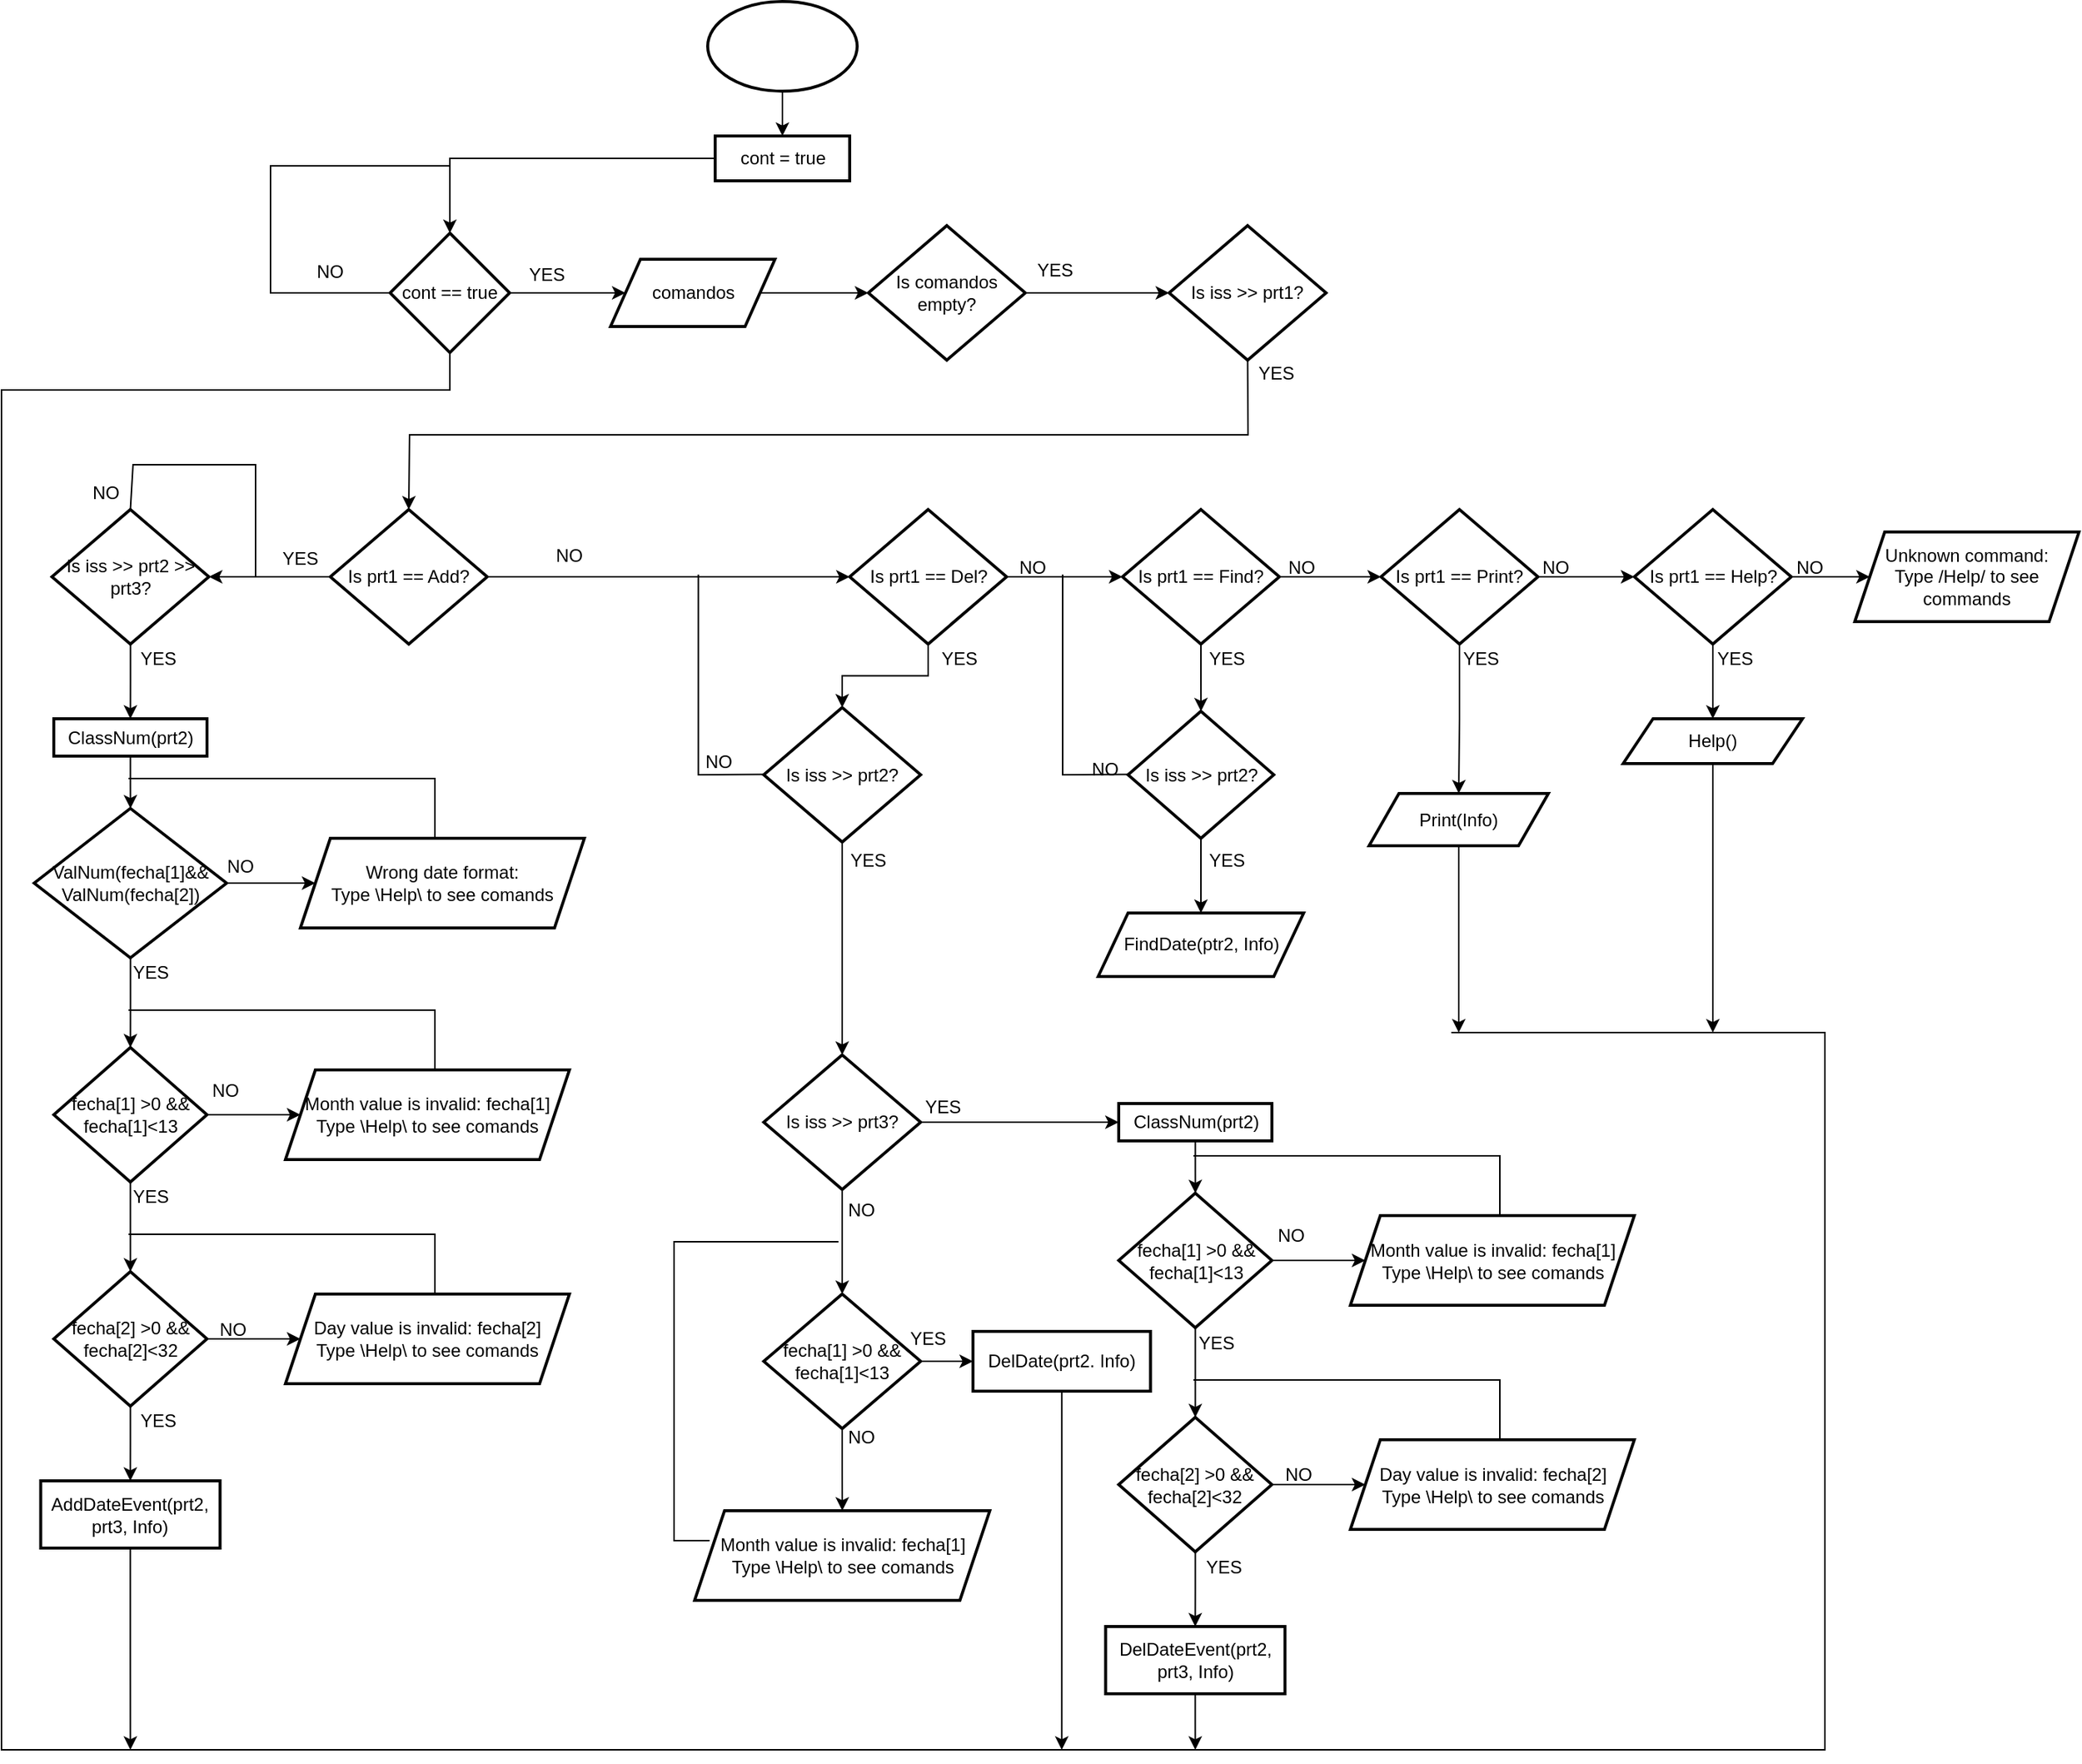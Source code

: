 <mxfile version="24.5.2" type="github">
  <diagram name="Page-1" id="Fae1B0_O_gv1HEavV2QD">
    <mxGraphModel dx="1527" dy="652" grid="1" gridSize="10" guides="1" tooltips="1" connect="1" arrows="1" fold="1" page="1" pageScale="1" pageWidth="850" pageHeight="1100" math="0" shadow="0">
      <root>
        <mxCell id="0" />
        <mxCell id="1" parent="0" />
        <mxCell id="jQ9SDy4knth5sN6CVF_G-5" value="" style="edgeStyle=orthogonalEdgeStyle;rounded=0;orthogonalLoop=1;jettySize=auto;html=1;" edge="1" parent="1" source="jQ9SDy4knth5sN6CVF_G-1" target="jQ9SDy4knth5sN6CVF_G-4">
          <mxGeometry relative="1" as="geometry" />
        </mxCell>
        <mxCell id="jQ9SDy4knth5sN6CVF_G-1" value="" style="strokeWidth=2;html=1;shape=mxgraph.flowchart.start_1;whiteSpace=wrap;" vertex="1" parent="1">
          <mxGeometry x="772.5" y="270" width="100" height="60" as="geometry" />
        </mxCell>
        <mxCell id="jQ9SDy4knth5sN6CVF_G-7" value="" style="edgeStyle=orthogonalEdgeStyle;rounded=0;orthogonalLoop=1;jettySize=auto;html=1;" edge="1" parent="1" source="jQ9SDy4knth5sN6CVF_G-4" target="jQ9SDy4knth5sN6CVF_G-6">
          <mxGeometry relative="1" as="geometry" />
        </mxCell>
        <mxCell id="jQ9SDy4knth5sN6CVF_G-4" value="cont = true" style="whiteSpace=wrap;html=1;strokeWidth=2;" vertex="1" parent="1">
          <mxGeometry x="777.5" y="360" width="90" height="30" as="geometry" />
        </mxCell>
        <mxCell id="jQ9SDy4knth5sN6CVF_G-11" value="" style="edgeStyle=orthogonalEdgeStyle;rounded=0;orthogonalLoop=1;jettySize=auto;html=1;" edge="1" parent="1" source="jQ9SDy4knth5sN6CVF_G-6" target="jQ9SDy4knth5sN6CVF_G-10">
          <mxGeometry relative="1" as="geometry" />
        </mxCell>
        <mxCell id="jQ9SDy4knth5sN6CVF_G-6" value="cont == true" style="rhombus;whiteSpace=wrap;html=1;strokeWidth=2;" vertex="1" parent="1">
          <mxGeometry x="560" y="425" width="80" height="80" as="geometry" />
        </mxCell>
        <mxCell id="jQ9SDy4knth5sN6CVF_G-19" value="" style="edgeStyle=orthogonalEdgeStyle;rounded=0;orthogonalLoop=1;jettySize=auto;html=1;" edge="1" parent="1" source="jQ9SDy4knth5sN6CVF_G-10" target="jQ9SDy4knth5sN6CVF_G-18">
          <mxGeometry relative="1" as="geometry" />
        </mxCell>
        <mxCell id="jQ9SDy4knth5sN6CVF_G-10" value="comandos" style="shape=parallelogram;perimeter=parallelogramPerimeter;whiteSpace=wrap;html=1;fixedSize=1;strokeWidth=2;" vertex="1" parent="1">
          <mxGeometry x="707.5" y="442.5" width="110" height="45" as="geometry" />
        </mxCell>
        <mxCell id="jQ9SDy4knth5sN6CVF_G-12" value="YES" style="text;html=1;align=center;verticalAlign=middle;whiteSpace=wrap;rounded=0;" vertex="1" parent="1">
          <mxGeometry x="645" y="442.5" width="40" height="20" as="geometry" />
        </mxCell>
        <mxCell id="jQ9SDy4knth5sN6CVF_G-14" value="NO" style="text;html=1;align=center;verticalAlign=middle;whiteSpace=wrap;rounded=0;" vertex="1" parent="1">
          <mxGeometry x="490" y="442.5" width="60" height="17.5" as="geometry" />
        </mxCell>
        <mxCell id="jQ9SDy4knth5sN6CVF_G-23" value="" style="edgeStyle=orthogonalEdgeStyle;rounded=0;orthogonalLoop=1;jettySize=auto;html=1;" edge="1" parent="1" source="jQ9SDy4knth5sN6CVF_G-18" target="jQ9SDy4knth5sN6CVF_G-22">
          <mxGeometry relative="1" as="geometry" />
        </mxCell>
        <mxCell id="jQ9SDy4knth5sN6CVF_G-18" value="Is comandos empty?" style="rhombus;whiteSpace=wrap;html=1;strokeWidth=2;" vertex="1" parent="1">
          <mxGeometry x="880" y="420" width="105" height="90" as="geometry" />
        </mxCell>
        <mxCell id="jQ9SDy4knth5sN6CVF_G-22" value="Is iss &amp;gt;&amp;gt; prt1?" style="rhombus;whiteSpace=wrap;html=1;strokeWidth=2;" vertex="1" parent="1">
          <mxGeometry x="1081.25" y="420" width="105" height="90" as="geometry" />
        </mxCell>
        <mxCell id="jQ9SDy4knth5sN6CVF_G-24" value="YES" style="text;html=1;align=center;verticalAlign=middle;whiteSpace=wrap;rounded=0;" vertex="1" parent="1">
          <mxGeometry x="985" y="440" width="40" height="20" as="geometry" />
        </mxCell>
        <mxCell id="jQ9SDy4knth5sN6CVF_G-25" value="YES" style="text;html=1;align=center;verticalAlign=middle;whiteSpace=wrap;rounded=0;" vertex="1" parent="1">
          <mxGeometry x="1132.5" y="505" width="40" height="27.5" as="geometry" />
        </mxCell>
        <mxCell id="jQ9SDy4knth5sN6CVF_G-26" value="NO" style="text;html=1;align=center;verticalAlign=middle;whiteSpace=wrap;rounded=0;" vertex="1" parent="1">
          <mxGeometry x="1480" y="640" width="60" height="17.5" as="geometry" />
        </mxCell>
        <mxCell id="jQ9SDy4knth5sN6CVF_G-27" value="NO" style="text;html=1;align=center;verticalAlign=middle;whiteSpace=wrap;rounded=0;" vertex="1" parent="1">
          <mxGeometry x="650" y="632.5" width="60" height="17.5" as="geometry" />
        </mxCell>
        <mxCell id="jQ9SDy4knth5sN6CVF_G-34" value="" style="edgeStyle=orthogonalEdgeStyle;rounded=0;orthogonalLoop=1;jettySize=auto;html=1;" edge="1" parent="1" source="jQ9SDy4knth5sN6CVF_G-31" target="jQ9SDy4knth5sN6CVF_G-33">
          <mxGeometry relative="1" as="geometry" />
        </mxCell>
        <mxCell id="jQ9SDy4knth5sN6CVF_G-67" value="" style="edgeStyle=orthogonalEdgeStyle;rounded=0;orthogonalLoop=1;jettySize=auto;html=1;" edge="1" parent="1" source="jQ9SDy4knth5sN6CVF_G-31" target="jQ9SDy4knth5sN6CVF_G-66">
          <mxGeometry relative="1" as="geometry" />
        </mxCell>
        <mxCell id="jQ9SDy4knth5sN6CVF_G-31" value="Is prt1 == Add?" style="rhombus;whiteSpace=wrap;html=1;strokeWidth=2;" vertex="1" parent="1">
          <mxGeometry x="520" y="610" width="105" height="90" as="geometry" />
        </mxCell>
        <mxCell id="jQ9SDy4knth5sN6CVF_G-36" value="" style="edgeStyle=orthogonalEdgeStyle;rounded=0;orthogonalLoop=1;jettySize=auto;html=1;" edge="1" parent="1" source="jQ9SDy4knth5sN6CVF_G-33" target="jQ9SDy4knth5sN6CVF_G-35">
          <mxGeometry relative="1" as="geometry" />
        </mxCell>
        <mxCell id="jQ9SDy4knth5sN6CVF_G-110" style="edgeStyle=orthogonalEdgeStyle;rounded=0;orthogonalLoop=1;jettySize=auto;html=1;entryX=0.5;entryY=0;entryDx=0;entryDy=0;" edge="1" parent="1" source="jQ9SDy4knth5sN6CVF_G-33" target="jQ9SDy4knth5sN6CVF_G-109">
          <mxGeometry relative="1" as="geometry" />
        </mxCell>
        <mxCell id="jQ9SDy4knth5sN6CVF_G-33" value="Is prt1 == Del?" style="rhombus;whiteSpace=wrap;html=1;strokeWidth=2;" vertex="1" parent="1">
          <mxGeometry x="867.5" y="610" width="105" height="90" as="geometry" />
        </mxCell>
        <mxCell id="jQ9SDy4knth5sN6CVF_G-38" value="" style="edgeStyle=orthogonalEdgeStyle;rounded=0;orthogonalLoop=1;jettySize=auto;html=1;" edge="1" parent="1" source="jQ9SDy4knth5sN6CVF_G-35" target="jQ9SDy4knth5sN6CVF_G-37">
          <mxGeometry relative="1" as="geometry" />
        </mxCell>
        <mxCell id="jQ9SDy4knth5sN6CVF_G-47" value="" style="edgeStyle=orthogonalEdgeStyle;rounded=0;orthogonalLoop=1;jettySize=auto;html=1;" edge="1" parent="1" source="jQ9SDy4knth5sN6CVF_G-35" target="jQ9SDy4knth5sN6CVF_G-46">
          <mxGeometry relative="1" as="geometry" />
        </mxCell>
        <mxCell id="jQ9SDy4knth5sN6CVF_G-35" value="Is prt1 == Find?" style="rhombus;whiteSpace=wrap;html=1;strokeWidth=2;" vertex="1" parent="1">
          <mxGeometry x="1050" y="610" width="105" height="90" as="geometry" />
        </mxCell>
        <mxCell id="jQ9SDy4knth5sN6CVF_G-40" value="" style="edgeStyle=orthogonalEdgeStyle;rounded=0;orthogonalLoop=1;jettySize=auto;html=1;" edge="1" parent="1" source="jQ9SDy4knth5sN6CVF_G-37" target="jQ9SDy4knth5sN6CVF_G-39">
          <mxGeometry relative="1" as="geometry" />
        </mxCell>
        <mxCell id="jQ9SDy4knth5sN6CVF_G-54" value="" style="edgeStyle=orthogonalEdgeStyle;rounded=0;orthogonalLoop=1;jettySize=auto;html=1;" edge="1" parent="1" source="jQ9SDy4knth5sN6CVF_G-37" target="jQ9SDy4knth5sN6CVF_G-53">
          <mxGeometry relative="1" as="geometry" />
        </mxCell>
        <mxCell id="jQ9SDy4knth5sN6CVF_G-37" value="Is prt1 == Print?" style="rhombus;whiteSpace=wrap;html=1;strokeWidth=2;" vertex="1" parent="1">
          <mxGeometry x="1223" y="610" width="105" height="90" as="geometry" />
        </mxCell>
        <mxCell id="jQ9SDy4knth5sN6CVF_G-44" value="" style="edgeStyle=orthogonalEdgeStyle;rounded=0;orthogonalLoop=1;jettySize=auto;html=1;" edge="1" parent="1" source="jQ9SDy4knth5sN6CVF_G-39" target="jQ9SDy4knth5sN6CVF_G-43">
          <mxGeometry relative="1" as="geometry" />
        </mxCell>
        <mxCell id="jQ9SDy4knth5sN6CVF_G-56" value="" style="edgeStyle=orthogonalEdgeStyle;rounded=0;orthogonalLoop=1;jettySize=auto;html=1;" edge="1" parent="1" source="jQ9SDy4knth5sN6CVF_G-39" target="jQ9SDy4knth5sN6CVF_G-55">
          <mxGeometry relative="1" as="geometry" />
        </mxCell>
        <mxCell id="jQ9SDy4knth5sN6CVF_G-39" value="Is prt1 == Help?" style="rhombus;whiteSpace=wrap;html=1;strokeWidth=2;" vertex="1" parent="1">
          <mxGeometry x="1392.5" y="610" width="105" height="90" as="geometry" />
        </mxCell>
        <mxCell id="jQ9SDy4knth5sN6CVF_G-43" value="Unknown command:&lt;div&gt;Type /Help/ to see commands&lt;/div&gt;" style="shape=parallelogram;perimeter=parallelogramPerimeter;whiteSpace=wrap;html=1;fixedSize=1;strokeWidth=2;" vertex="1" parent="1">
          <mxGeometry x="1540" y="625" width="150" height="60" as="geometry" />
        </mxCell>
        <mxCell id="jQ9SDy4knth5sN6CVF_G-49" value="" style="edgeStyle=orthogonalEdgeStyle;rounded=0;orthogonalLoop=1;jettySize=auto;html=1;" edge="1" parent="1" source="jQ9SDy4knth5sN6CVF_G-46" target="jQ9SDy4knth5sN6CVF_G-48">
          <mxGeometry relative="1" as="geometry" />
        </mxCell>
        <mxCell id="jQ9SDy4knth5sN6CVF_G-46" value="Is iss &amp;gt;&amp;gt; prt2?" style="rhombus;whiteSpace=wrap;html=1;strokeWidth=2;" vertex="1" parent="1">
          <mxGeometry x="1053.75" y="745" width="97.5" height="85" as="geometry" />
        </mxCell>
        <mxCell id="jQ9SDy4knth5sN6CVF_G-48" value="FindDate(ptr2, Info)" style="shape=parallelogram;perimeter=parallelogramPerimeter;whiteSpace=wrap;html=1;fixedSize=1;strokeWidth=2;" vertex="1" parent="1">
          <mxGeometry x="1033.75" y="880" width="137.5" height="42.5" as="geometry" />
        </mxCell>
        <mxCell id="jQ9SDy4knth5sN6CVF_G-172" style="edgeStyle=orthogonalEdgeStyle;rounded=0;orthogonalLoop=1;jettySize=auto;html=1;" edge="1" parent="1" source="jQ9SDy4knth5sN6CVF_G-53">
          <mxGeometry relative="1" as="geometry">
            <mxPoint x="1275" y="960" as="targetPoint" />
          </mxGeometry>
        </mxCell>
        <mxCell id="jQ9SDy4knth5sN6CVF_G-53" value="Print(Info)" style="shape=parallelogram;perimeter=parallelogramPerimeter;whiteSpace=wrap;html=1;fixedSize=1;strokeWidth=2;" vertex="1" parent="1">
          <mxGeometry x="1215" y="800" width="120" height="35" as="geometry" />
        </mxCell>
        <mxCell id="jQ9SDy4knth5sN6CVF_G-173" style="edgeStyle=orthogonalEdgeStyle;rounded=0;orthogonalLoop=1;jettySize=auto;html=1;" edge="1" parent="1" source="jQ9SDy4knth5sN6CVF_G-55">
          <mxGeometry relative="1" as="geometry">
            <mxPoint x="1445" y="960" as="targetPoint" />
          </mxGeometry>
        </mxCell>
        <mxCell id="jQ9SDy4knth5sN6CVF_G-55" value="Help()" style="shape=parallelogram;perimeter=parallelogramPerimeter;whiteSpace=wrap;html=1;fixedSize=1;strokeWidth=2;" vertex="1" parent="1">
          <mxGeometry x="1385" y="750" width="120" height="30" as="geometry" />
        </mxCell>
        <mxCell id="jQ9SDy4knth5sN6CVF_G-57" value="NO" style="text;html=1;align=center;verticalAlign=middle;whiteSpace=wrap;rounded=0;" vertex="1" parent="1">
          <mxGeometry x="1310" y="640" width="60" height="17.5" as="geometry" />
        </mxCell>
        <mxCell id="jQ9SDy4knth5sN6CVF_G-58" value="NO" style="text;html=1;align=center;verticalAlign=middle;whiteSpace=wrap;rounded=0;" vertex="1" parent="1">
          <mxGeometry x="1022.5" y="770" width="31.25" height="27.5" as="geometry" />
        </mxCell>
        <mxCell id="jQ9SDy4knth5sN6CVF_G-59" value="NO" style="text;html=1;align=center;verticalAlign=middle;whiteSpace=wrap;rounded=0;" vertex="1" parent="1">
          <mxGeometry x="1140" y="640" width="60" height="17.5" as="geometry" />
        </mxCell>
        <mxCell id="jQ9SDy4knth5sN6CVF_G-60" value="NO" style="text;html=1;align=center;verticalAlign=middle;whiteSpace=wrap;rounded=0;" vertex="1" parent="1">
          <mxGeometry x="960" y="640" width="60" height="17.5" as="geometry" />
        </mxCell>
        <mxCell id="jQ9SDy4knth5sN6CVF_G-74" value="" style="edgeStyle=orthogonalEdgeStyle;rounded=0;orthogonalLoop=1;jettySize=auto;html=1;" edge="1" parent="1" source="jQ9SDy4knth5sN6CVF_G-66" target="jQ9SDy4knth5sN6CVF_G-73">
          <mxGeometry relative="1" as="geometry" />
        </mxCell>
        <mxCell id="jQ9SDy4knth5sN6CVF_G-66" value="Is iss &amp;gt;&amp;gt; prt2 &amp;gt;&amp;gt; prt3?" style="rhombus;whiteSpace=wrap;html=1;strokeWidth=2;" vertex="1" parent="1">
          <mxGeometry x="333.75" y="610" width="105" height="90" as="geometry" />
        </mxCell>
        <mxCell id="jQ9SDy4knth5sN6CVF_G-68" value="YES" style="text;html=1;align=center;verticalAlign=middle;whiteSpace=wrap;rounded=0;" vertex="1" parent="1">
          <mxGeometry x="380" y="910" width="40" height="20" as="geometry" />
        </mxCell>
        <mxCell id="jQ9SDy4knth5sN6CVF_G-69" value="YES" style="text;html=1;align=center;verticalAlign=middle;whiteSpace=wrap;rounded=0;" vertex="1" parent="1">
          <mxGeometry x="480" y="632.5" width="40" height="20" as="geometry" />
        </mxCell>
        <mxCell id="jQ9SDy4knth5sN6CVF_G-70" value="YES" style="text;html=1;align=center;verticalAlign=middle;whiteSpace=wrap;rounded=0;" vertex="1" parent="1">
          <mxGeometry x="385" y="700" width="40" height="20" as="geometry" />
        </mxCell>
        <mxCell id="jQ9SDy4knth5sN6CVF_G-81" value="" style="edgeStyle=orthogonalEdgeStyle;rounded=0;orthogonalLoop=1;jettySize=auto;html=1;" edge="1" parent="1" source="jQ9SDy4knth5sN6CVF_G-73" target="jQ9SDy4knth5sN6CVF_G-80">
          <mxGeometry relative="1" as="geometry" />
        </mxCell>
        <mxCell id="jQ9SDy4knth5sN6CVF_G-73" value="ClassNum(prt2)" style="whiteSpace=wrap;html=1;strokeWidth=2;" vertex="1" parent="1">
          <mxGeometry x="335" y="750" width="102.5" height="25" as="geometry" />
        </mxCell>
        <mxCell id="jQ9SDy4knth5sN6CVF_G-76" value="" style="endArrow=none;html=1;rounded=0;exitX=0.5;exitY=0;exitDx=0;exitDy=0;" edge="1" parent="1" source="jQ9SDy4knth5sN6CVF_G-66">
          <mxGeometry width="50" height="50" relative="1" as="geometry">
            <mxPoint x="390" y="600" as="sourcePoint" />
            <mxPoint x="470" y="655" as="targetPoint" />
            <Array as="points">
              <mxPoint x="388" y="580" />
              <mxPoint x="470" y="580" />
            </Array>
          </mxGeometry>
        </mxCell>
        <mxCell id="jQ9SDy4knth5sN6CVF_G-77" value="NO" style="text;html=1;align=center;verticalAlign=middle;whiteSpace=wrap;rounded=0;" vertex="1" parent="1">
          <mxGeometry x="420" y="990" width="60" height="17.5" as="geometry" />
        </mxCell>
        <mxCell id="jQ9SDy4knth5sN6CVF_G-78" value="NO" style="text;html=1;align=center;verticalAlign=middle;whiteSpace=wrap;rounded=0;" vertex="1" parent="1">
          <mxGeometry x="430" y="840" width="60" height="17.5" as="geometry" />
        </mxCell>
        <mxCell id="jQ9SDy4knth5sN6CVF_G-79" value="NO" style="text;html=1;align=center;verticalAlign=middle;whiteSpace=wrap;rounded=0;" vertex="1" parent="1">
          <mxGeometry x="340" y="590" width="60" height="17.5" as="geometry" />
        </mxCell>
        <mxCell id="jQ9SDy4knth5sN6CVF_G-83" value="" style="edgeStyle=orthogonalEdgeStyle;rounded=0;orthogonalLoop=1;jettySize=auto;html=1;" edge="1" parent="1" source="jQ9SDy4knth5sN6CVF_G-80" target="jQ9SDy4knth5sN6CVF_G-82">
          <mxGeometry relative="1" as="geometry" />
        </mxCell>
        <mxCell id="jQ9SDy4knth5sN6CVF_G-91" value="" style="edgeStyle=orthogonalEdgeStyle;rounded=0;orthogonalLoop=1;jettySize=auto;html=1;" edge="1" parent="1" source="jQ9SDy4knth5sN6CVF_G-80" target="jQ9SDy4knth5sN6CVF_G-90">
          <mxGeometry relative="1" as="geometry" />
        </mxCell>
        <mxCell id="jQ9SDy4knth5sN6CVF_G-80" value="ValNum(fecha[1]&lt;span style=&quot;background-color: initial;&quot;&gt;&amp;amp;&amp;amp;&lt;/span&gt;&lt;div&gt;ValNum(fecha[2])&lt;/div&gt;" style="rhombus;whiteSpace=wrap;html=1;strokeWidth=2;" vertex="1" parent="1">
          <mxGeometry x="321.87" y="810" width="128.75" height="100" as="geometry" />
        </mxCell>
        <mxCell id="jQ9SDy4knth5sN6CVF_G-87" value="" style="edgeStyle=orthogonalEdgeStyle;rounded=0;orthogonalLoop=1;jettySize=auto;html=1;" edge="1" parent="1" source="jQ9SDy4knth5sN6CVF_G-82" target="jQ9SDy4knth5sN6CVF_G-86">
          <mxGeometry relative="1" as="geometry" />
        </mxCell>
        <mxCell id="jQ9SDy4knth5sN6CVF_G-96" style="edgeStyle=orthogonalEdgeStyle;rounded=0;orthogonalLoop=1;jettySize=auto;html=1;" edge="1" parent="1" source="jQ9SDy4knth5sN6CVF_G-82" target="jQ9SDy4knth5sN6CVF_G-93">
          <mxGeometry relative="1" as="geometry" />
        </mxCell>
        <mxCell id="jQ9SDy4knth5sN6CVF_G-82" value="fecha[1] &amp;gt;0 &amp;amp;&amp;amp;&lt;div&gt;fecha[1]&amp;lt;13&lt;/div&gt;" style="rhombus;whiteSpace=wrap;html=1;strokeWidth=2;" vertex="1" parent="1">
          <mxGeometry x="335" y="970" width="102.5" height="90" as="geometry" />
        </mxCell>
        <mxCell id="jQ9SDy4knth5sN6CVF_G-89" value="" style="edgeStyle=orthogonalEdgeStyle;rounded=0;orthogonalLoop=1;jettySize=auto;html=1;" edge="1" parent="1" source="jQ9SDy4knth5sN6CVF_G-86" target="jQ9SDy4knth5sN6CVF_G-88">
          <mxGeometry relative="1" as="geometry" />
        </mxCell>
        <mxCell id="jQ9SDy4knth5sN6CVF_G-97" style="edgeStyle=orthogonalEdgeStyle;rounded=0;orthogonalLoop=1;jettySize=auto;html=1;entryX=0;entryY=0.5;entryDx=0;entryDy=0;" edge="1" parent="1" source="jQ9SDy4knth5sN6CVF_G-86" target="jQ9SDy4knth5sN6CVF_G-92">
          <mxGeometry relative="1" as="geometry" />
        </mxCell>
        <mxCell id="jQ9SDy4knth5sN6CVF_G-86" value="fecha[2] &amp;gt;0 &amp;amp;&amp;amp;&lt;div&gt;fecha[2]&amp;lt;32&lt;/div&gt;" style="rhombus;whiteSpace=wrap;html=1;strokeWidth=2;" vertex="1" parent="1">
          <mxGeometry x="334.99" y="1120" width="102.5" height="90" as="geometry" />
        </mxCell>
        <mxCell id="jQ9SDy4knth5sN6CVF_G-169" style="edgeStyle=orthogonalEdgeStyle;rounded=0;orthogonalLoop=1;jettySize=auto;html=1;" edge="1" parent="1" source="jQ9SDy4knth5sN6CVF_G-88">
          <mxGeometry relative="1" as="geometry">
            <mxPoint x="386.24" y="1440" as="targetPoint" />
          </mxGeometry>
        </mxCell>
        <mxCell id="jQ9SDy4knth5sN6CVF_G-88" value="AddDateEvent(prt2, prt3, Info)" style="whiteSpace=wrap;html=1;strokeWidth=2;" vertex="1" parent="1">
          <mxGeometry x="326.24" y="1260" width="120" height="45" as="geometry" />
        </mxCell>
        <mxCell id="jQ9SDy4knth5sN6CVF_G-90" value="Wrong date format:&lt;div&gt;&lt;div&gt;Type \Help\ to see comands&lt;/div&gt;&lt;/div&gt;" style="shape=parallelogram;perimeter=parallelogramPerimeter;whiteSpace=wrap;html=1;fixedSize=1;strokeWidth=2;" vertex="1" parent="1">
          <mxGeometry x="500" y="830" width="190" height="60" as="geometry" />
        </mxCell>
        <mxCell id="jQ9SDy4knth5sN6CVF_G-92" value="&lt;div&gt;&lt;span style=&quot;background-color: initial;&quot;&gt;Day value is invalid: fecha[2]&lt;/span&gt;&lt;/div&gt;&lt;div&gt;Type \Help\ to see comands&lt;/div&gt;" style="shape=parallelogram;perimeter=parallelogramPerimeter;whiteSpace=wrap;html=1;fixedSize=1;strokeWidth=2;" vertex="1" parent="1">
          <mxGeometry x="490" y="1135" width="190" height="60" as="geometry" />
        </mxCell>
        <mxCell id="jQ9SDy4knth5sN6CVF_G-93" value="Month value is invalid: fecha[1]&lt;div&gt;Type \Help\ to see comands&lt;/div&gt;" style="shape=parallelogram;perimeter=parallelogramPerimeter;whiteSpace=wrap;html=1;fixedSize=1;strokeWidth=2;" vertex="1" parent="1">
          <mxGeometry x="490" y="985" width="190" height="60" as="geometry" />
        </mxCell>
        <mxCell id="jQ9SDy4knth5sN6CVF_G-99" style="edgeStyle=orthogonalEdgeStyle;rounded=0;orthogonalLoop=1;jettySize=auto;html=1;exitX=0.5;exitY=1;exitDx=0;exitDy=0;" edge="1" parent="1" source="jQ9SDy4knth5sN6CVF_G-77" target="jQ9SDy4knth5sN6CVF_G-77">
          <mxGeometry relative="1" as="geometry" />
        </mxCell>
        <mxCell id="jQ9SDy4knth5sN6CVF_G-103" value="YES" style="text;html=1;align=center;verticalAlign=middle;whiteSpace=wrap;rounded=0;" vertex="1" parent="1">
          <mxGeometry x="385" y="1210" width="40" height="20" as="geometry" />
        </mxCell>
        <mxCell id="jQ9SDy4knth5sN6CVF_G-104" value="YES" style="text;html=1;align=center;verticalAlign=middle;whiteSpace=wrap;rounded=0;" vertex="1" parent="1">
          <mxGeometry x="380" y="1060" width="40" height="20" as="geometry" />
        </mxCell>
        <mxCell id="jQ9SDy4knth5sN6CVF_G-105" value="NO" style="text;html=1;align=center;verticalAlign=middle;whiteSpace=wrap;rounded=0;" vertex="1" parent="1">
          <mxGeometry x="425" y="1150" width="60" height="17.5" as="geometry" />
        </mxCell>
        <mxCell id="jQ9SDy4knth5sN6CVF_G-106" value="" style="endArrow=none;html=1;rounded=0;exitX=0.5;exitY=0;exitDx=0;exitDy=0;" edge="1" parent="1">
          <mxGeometry width="50" height="50" relative="1" as="geometry">
            <mxPoint x="590" y="830" as="sourcePoint" />
            <mxPoint x="385" y="790" as="targetPoint" />
            <Array as="points">
              <mxPoint x="590" y="790" />
            </Array>
          </mxGeometry>
        </mxCell>
        <mxCell id="jQ9SDy4knth5sN6CVF_G-107" value="" style="endArrow=none;html=1;rounded=0;exitX=0.5;exitY=0;exitDx=0;exitDy=0;" edge="1" parent="1">
          <mxGeometry width="50" height="50" relative="1" as="geometry">
            <mxPoint x="590" y="1135" as="sourcePoint" />
            <mxPoint x="385" y="1095" as="targetPoint" />
            <Array as="points">
              <mxPoint x="590" y="1095" />
            </Array>
          </mxGeometry>
        </mxCell>
        <mxCell id="jQ9SDy4knth5sN6CVF_G-108" value="" style="endArrow=none;html=1;rounded=0;exitX=0.5;exitY=0;exitDx=0;exitDy=0;" edge="1" parent="1">
          <mxGeometry width="50" height="50" relative="1" as="geometry">
            <mxPoint x="590" y="985" as="sourcePoint" />
            <mxPoint x="385" y="945" as="targetPoint" />
            <Array as="points">
              <mxPoint x="590" y="945" />
            </Array>
          </mxGeometry>
        </mxCell>
        <mxCell id="jQ9SDy4knth5sN6CVF_G-112" value="" style="edgeStyle=orthogonalEdgeStyle;rounded=0;orthogonalLoop=1;jettySize=auto;html=1;" edge="1" parent="1" source="jQ9SDy4knth5sN6CVF_G-109" target="jQ9SDy4knth5sN6CVF_G-111">
          <mxGeometry relative="1" as="geometry" />
        </mxCell>
        <mxCell id="jQ9SDy4knth5sN6CVF_G-109" value="Is iss &amp;gt;&amp;gt; prt2?" style="rhombus;whiteSpace=wrap;html=1;strokeWidth=2;" vertex="1" parent="1">
          <mxGeometry x="810" y="742.5" width="105" height="90" as="geometry" />
        </mxCell>
        <mxCell id="jQ9SDy4knth5sN6CVF_G-140" style="edgeStyle=orthogonalEdgeStyle;rounded=0;orthogonalLoop=1;jettySize=auto;html=1;entryX=0;entryY=0.5;entryDx=0;entryDy=0;" edge="1" parent="1" source="jQ9SDy4knth5sN6CVF_G-111" target="jQ9SDy4knth5sN6CVF_G-115">
          <mxGeometry relative="1" as="geometry" />
        </mxCell>
        <mxCell id="jQ9SDy4knth5sN6CVF_G-142" value="" style="edgeStyle=orthogonalEdgeStyle;rounded=0;orthogonalLoop=1;jettySize=auto;html=1;" edge="1" parent="1" source="jQ9SDy4knth5sN6CVF_G-111" target="jQ9SDy4knth5sN6CVF_G-141">
          <mxGeometry relative="1" as="geometry" />
        </mxCell>
        <mxCell id="jQ9SDy4knth5sN6CVF_G-111" value="Is iss &amp;gt;&amp;gt; prt3?" style="rhombus;whiteSpace=wrap;html=1;strokeWidth=2;" vertex="1" parent="1">
          <mxGeometry x="810" y="975" width="105" height="90" as="geometry" />
        </mxCell>
        <mxCell id="jQ9SDy4knth5sN6CVF_G-114" value="" style="edgeStyle=orthogonalEdgeStyle;rounded=0;orthogonalLoop=1;jettySize=auto;html=1;" edge="1" parent="1" source="jQ9SDy4knth5sN6CVF_G-115">
          <mxGeometry relative="1" as="geometry">
            <mxPoint x="1098.8" y="1067.543" as="targetPoint" />
          </mxGeometry>
        </mxCell>
        <mxCell id="jQ9SDy4knth5sN6CVF_G-115" value="ClassNum(prt2)" style="whiteSpace=wrap;html=1;strokeWidth=2;" vertex="1" parent="1">
          <mxGeometry x="1047.5" y="1007.5" width="102.5" height="25" as="geometry" />
        </mxCell>
        <mxCell id="jQ9SDy4knth5sN6CVF_G-116" value="NO" style="text;html=1;align=center;verticalAlign=middle;whiteSpace=wrap;rounded=0;" vertex="1" parent="1">
          <mxGeometry x="1132.5" y="1087.5" width="60" height="17.5" as="geometry" />
        </mxCell>
        <mxCell id="jQ9SDy4knth5sN6CVF_G-121" value="" style="edgeStyle=orthogonalEdgeStyle;rounded=0;orthogonalLoop=1;jettySize=auto;html=1;" edge="1" parent="1" source="jQ9SDy4knth5sN6CVF_G-123" target="jQ9SDy4knth5sN6CVF_G-126">
          <mxGeometry relative="1" as="geometry" />
        </mxCell>
        <mxCell id="jQ9SDy4knth5sN6CVF_G-122" style="edgeStyle=orthogonalEdgeStyle;rounded=0;orthogonalLoop=1;jettySize=auto;html=1;" edge="1" parent="1" source="jQ9SDy4knth5sN6CVF_G-123" target="jQ9SDy4knth5sN6CVF_G-130">
          <mxGeometry relative="1" as="geometry" />
        </mxCell>
        <mxCell id="jQ9SDy4knth5sN6CVF_G-123" value="fecha[1] &amp;gt;0 &amp;amp;&amp;amp;&lt;div&gt;fecha[1]&amp;lt;13&lt;/div&gt;" style="rhombus;whiteSpace=wrap;html=1;strokeWidth=2;" vertex="1" parent="1">
          <mxGeometry x="1047.5" y="1067.5" width="102.5" height="90" as="geometry" />
        </mxCell>
        <mxCell id="jQ9SDy4knth5sN6CVF_G-124" value="" style="edgeStyle=orthogonalEdgeStyle;rounded=0;orthogonalLoop=1;jettySize=auto;html=1;" edge="1" parent="1" source="jQ9SDy4knth5sN6CVF_G-126" target="jQ9SDy4knth5sN6CVF_G-127">
          <mxGeometry relative="1" as="geometry" />
        </mxCell>
        <mxCell id="jQ9SDy4knth5sN6CVF_G-125" style="edgeStyle=orthogonalEdgeStyle;rounded=0;orthogonalLoop=1;jettySize=auto;html=1;entryX=0;entryY=0.5;entryDx=0;entryDy=0;" edge="1" parent="1" source="jQ9SDy4knth5sN6CVF_G-126" target="jQ9SDy4knth5sN6CVF_G-129">
          <mxGeometry relative="1" as="geometry" />
        </mxCell>
        <mxCell id="jQ9SDy4knth5sN6CVF_G-126" value="fecha[2] &amp;gt;0 &amp;amp;&amp;amp;&lt;div&gt;fecha[2]&amp;lt;32&lt;/div&gt;" style="rhombus;whiteSpace=wrap;html=1;strokeWidth=2;" vertex="1" parent="1">
          <mxGeometry x="1047.49" y="1217.5" width="102.5" height="90" as="geometry" />
        </mxCell>
        <mxCell id="jQ9SDy4knth5sN6CVF_G-171" style="edgeStyle=orthogonalEdgeStyle;rounded=0;orthogonalLoop=1;jettySize=auto;html=1;" edge="1" parent="1" source="jQ9SDy4knth5sN6CVF_G-127">
          <mxGeometry relative="1" as="geometry">
            <mxPoint x="1098.74" y="1440" as="targetPoint" />
          </mxGeometry>
        </mxCell>
        <mxCell id="jQ9SDy4knth5sN6CVF_G-127" value="DelDateEvent(prt2, prt3, Info)" style="whiteSpace=wrap;html=1;strokeWidth=2;" vertex="1" parent="1">
          <mxGeometry x="1038.74" y="1357.5" width="120" height="45" as="geometry" />
        </mxCell>
        <mxCell id="jQ9SDy4knth5sN6CVF_G-129" value="&lt;div&gt;&lt;span style=&quot;background-color: initial;&quot;&gt;Day value is invalid: fecha[2]&lt;/span&gt;&lt;/div&gt;&lt;div&gt;Type \Help\ to see comands&lt;/div&gt;" style="shape=parallelogram;perimeter=parallelogramPerimeter;whiteSpace=wrap;html=1;fixedSize=1;strokeWidth=2;" vertex="1" parent="1">
          <mxGeometry x="1202.5" y="1232.5" width="190" height="60" as="geometry" />
        </mxCell>
        <mxCell id="jQ9SDy4knth5sN6CVF_G-130" value="Month value is invalid: fecha[1]&lt;div&gt;Type \Help\ to see comands&lt;/div&gt;" style="shape=parallelogram;perimeter=parallelogramPerimeter;whiteSpace=wrap;html=1;fixedSize=1;strokeWidth=2;" vertex="1" parent="1">
          <mxGeometry x="1202.5" y="1082.5" width="190" height="60" as="geometry" />
        </mxCell>
        <mxCell id="jQ9SDy4knth5sN6CVF_G-131" style="edgeStyle=orthogonalEdgeStyle;rounded=0;orthogonalLoop=1;jettySize=auto;html=1;exitX=0.5;exitY=1;exitDx=0;exitDy=0;" edge="1" parent="1" source="jQ9SDy4knth5sN6CVF_G-116" target="jQ9SDy4knth5sN6CVF_G-116">
          <mxGeometry relative="1" as="geometry" />
        </mxCell>
        <mxCell id="jQ9SDy4knth5sN6CVF_G-132" value="YES" style="text;html=1;align=center;verticalAlign=middle;whiteSpace=wrap;rounded=0;" vertex="1" parent="1">
          <mxGeometry x="1097.5" y="1307.5" width="40" height="20" as="geometry" />
        </mxCell>
        <mxCell id="jQ9SDy4knth5sN6CVF_G-133" value="YES" style="text;html=1;align=center;verticalAlign=middle;whiteSpace=wrap;rounded=0;" vertex="1" parent="1">
          <mxGeometry x="1092.5" y="1157.5" width="40" height="20" as="geometry" />
        </mxCell>
        <mxCell id="jQ9SDy4knth5sN6CVF_G-134" value="NO" style="text;html=1;align=center;verticalAlign=middle;whiteSpace=wrap;rounded=0;" vertex="1" parent="1">
          <mxGeometry x="1137.5" y="1247.5" width="60" height="17.5" as="geometry" />
        </mxCell>
        <mxCell id="jQ9SDy4knth5sN6CVF_G-136" value="" style="endArrow=none;html=1;rounded=0;exitX=0.5;exitY=0;exitDx=0;exitDy=0;" edge="1" parent="1">
          <mxGeometry width="50" height="50" relative="1" as="geometry">
            <mxPoint x="1302.5" y="1232.5" as="sourcePoint" />
            <mxPoint x="1097.5" y="1192.5" as="targetPoint" />
            <Array as="points">
              <mxPoint x="1302.5" y="1192.5" />
            </Array>
          </mxGeometry>
        </mxCell>
        <mxCell id="jQ9SDy4knth5sN6CVF_G-137" value="" style="endArrow=none;html=1;rounded=0;exitX=0.5;exitY=0;exitDx=0;exitDy=0;" edge="1" parent="1">
          <mxGeometry width="50" height="50" relative="1" as="geometry">
            <mxPoint x="1302.5" y="1082.5" as="sourcePoint" />
            <mxPoint x="1097.5" y="1042.5" as="targetPoint" />
            <Array as="points">
              <mxPoint x="1302.5" y="1042.5" />
            </Array>
          </mxGeometry>
        </mxCell>
        <mxCell id="jQ9SDy4knth5sN6CVF_G-144" value="" style="edgeStyle=orthogonalEdgeStyle;rounded=0;orthogonalLoop=1;jettySize=auto;html=1;" edge="1" parent="1" source="jQ9SDy4knth5sN6CVF_G-141" target="jQ9SDy4knth5sN6CVF_G-143">
          <mxGeometry relative="1" as="geometry" />
        </mxCell>
        <mxCell id="jQ9SDy4knth5sN6CVF_G-146" value="" style="edgeStyle=orthogonalEdgeStyle;rounded=0;orthogonalLoop=1;jettySize=auto;html=1;" edge="1" parent="1" source="jQ9SDy4knth5sN6CVF_G-141" target="jQ9SDy4knth5sN6CVF_G-145">
          <mxGeometry relative="1" as="geometry" />
        </mxCell>
        <mxCell id="jQ9SDy4knth5sN6CVF_G-141" value="fecha[1] &amp;gt;0 &amp;amp;&amp;amp;&lt;div&gt;fecha[1]&amp;lt;13&lt;/div&gt;" style="rhombus;whiteSpace=wrap;html=1;strokeWidth=2;" vertex="1" parent="1">
          <mxGeometry x="810" y="1135" width="105" height="90" as="geometry" />
        </mxCell>
        <mxCell id="jQ9SDy4knth5sN6CVF_G-170" style="edgeStyle=orthogonalEdgeStyle;rounded=0;orthogonalLoop=1;jettySize=auto;html=1;" edge="1" parent="1" source="jQ9SDy4knth5sN6CVF_G-143">
          <mxGeometry relative="1" as="geometry">
            <mxPoint x="1009.38" y="1440" as="targetPoint" />
          </mxGeometry>
        </mxCell>
        <mxCell id="jQ9SDy4knth5sN6CVF_G-143" value="DelDate(prt2. Info)" style="whiteSpace=wrap;html=1;strokeWidth=2;" vertex="1" parent="1">
          <mxGeometry x="950" y="1160" width="118.76" height="40" as="geometry" />
        </mxCell>
        <mxCell id="jQ9SDy4knth5sN6CVF_G-145" value="Month value is invalid: fecha[1]&lt;div&gt;Type \Help\ to see comands&lt;/div&gt;" style="shape=parallelogram;perimeter=parallelogramPerimeter;whiteSpace=wrap;html=1;fixedSize=1;strokeWidth=2;" vertex="1" parent="1">
          <mxGeometry x="763.75" y="1280" width="197.5" height="60" as="geometry" />
        </mxCell>
        <mxCell id="jQ9SDy4knth5sN6CVF_G-148" value="NO" style="text;html=1;align=center;verticalAlign=middle;whiteSpace=wrap;rounded=0;" vertex="1" parent="1">
          <mxGeometry x="860" y="1217.5" width="31.25" height="27.5" as="geometry" />
        </mxCell>
        <mxCell id="jQ9SDy4knth5sN6CVF_G-149" value="NO" style="text;html=1;align=center;verticalAlign=middle;whiteSpace=wrap;rounded=0;" vertex="1" parent="1">
          <mxGeometry x="860" y="1065" width="31.25" height="27.5" as="geometry" />
        </mxCell>
        <mxCell id="jQ9SDy4knth5sN6CVF_G-150" value="" style="endArrow=none;html=1;rounded=0;exitX=0;exitY=0.5;exitDx=0;exitDy=0;" edge="1" parent="1">
          <mxGeometry width="50" height="50" relative="1" as="geometry">
            <mxPoint x="773.75" y="1300" as="sourcePoint" />
            <mxPoint x="860" y="1100" as="targetPoint" />
            <Array as="points">
              <mxPoint x="750" y="1300" />
              <mxPoint x="750" y="1100" />
            </Array>
          </mxGeometry>
        </mxCell>
        <mxCell id="jQ9SDy4knth5sN6CVF_G-151" value="YES" style="text;html=1;align=center;verticalAlign=middle;whiteSpace=wrap;rounded=0;" vertex="1" parent="1">
          <mxGeometry x="1440" y="700" width="40" height="20" as="geometry" />
        </mxCell>
        <mxCell id="jQ9SDy4knth5sN6CVF_G-152" value="YES" style="text;html=1;align=center;verticalAlign=middle;whiteSpace=wrap;rounded=0;" vertex="1" parent="1">
          <mxGeometry x="910" y="1000" width="40" height="20" as="geometry" />
        </mxCell>
        <mxCell id="jQ9SDy4knth5sN6CVF_G-153" value="YES" style="text;html=1;align=center;verticalAlign=middle;whiteSpace=wrap;rounded=0;" vertex="1" parent="1">
          <mxGeometry x="900" y="1155" width="40" height="20" as="geometry" />
        </mxCell>
        <mxCell id="jQ9SDy4knth5sN6CVF_G-155" value="YES" style="text;html=1;align=center;verticalAlign=middle;whiteSpace=wrap;rounded=0;" vertex="1" parent="1">
          <mxGeometry x="1270" y="700" width="40" height="20" as="geometry" />
        </mxCell>
        <mxCell id="jQ9SDy4knth5sN6CVF_G-156" value="YES" style="text;html=1;align=center;verticalAlign=middle;whiteSpace=wrap;rounded=0;" vertex="1" parent="1">
          <mxGeometry x="1100" y="700" width="40" height="20" as="geometry" />
        </mxCell>
        <mxCell id="jQ9SDy4knth5sN6CVF_G-157" value="YES" style="text;html=1;align=center;verticalAlign=middle;whiteSpace=wrap;rounded=0;" vertex="1" parent="1">
          <mxGeometry x="921.25" y="700" width="40" height="20" as="geometry" />
        </mxCell>
        <mxCell id="jQ9SDy4knth5sN6CVF_G-158" value="YES" style="text;html=1;align=center;verticalAlign=middle;whiteSpace=wrap;rounded=0;" vertex="1" parent="1">
          <mxGeometry x="1100" y="835" width="40" height="20" as="geometry" />
        </mxCell>
        <mxCell id="jQ9SDy4knth5sN6CVF_G-159" value="YES" style="text;html=1;align=center;verticalAlign=middle;whiteSpace=wrap;rounded=0;" vertex="1" parent="1">
          <mxGeometry x="860" y="835" width="40" height="20" as="geometry" />
        </mxCell>
        <mxCell id="jQ9SDy4knth5sN6CVF_G-161" value="NO" style="text;html=1;align=center;verticalAlign=middle;whiteSpace=wrap;rounded=0;" vertex="1" parent="1">
          <mxGeometry x="750" y="770" width="60" height="17.5" as="geometry" />
        </mxCell>
        <mxCell id="jQ9SDy4knth5sN6CVF_G-162" value="" style="endArrow=none;html=1;rounded=0;exitX=0;exitY=0.5;exitDx=0;exitDy=0;" edge="1" parent="1">
          <mxGeometry width="50" height="50" relative="1" as="geometry">
            <mxPoint x="1053.75" y="787.25" as="sourcePoint" />
            <mxPoint x="1010" y="653.5" as="targetPoint" />
            <Array as="points">
              <mxPoint x="1010" y="787.5" />
            </Array>
          </mxGeometry>
        </mxCell>
        <mxCell id="jQ9SDy4knth5sN6CVF_G-163" value="" style="endArrow=none;html=1;rounded=0;exitX=0;exitY=0.5;exitDx=0;exitDy=0;" edge="1" parent="1">
          <mxGeometry width="50" height="50" relative="1" as="geometry">
            <mxPoint x="810" y="787.25" as="sourcePoint" />
            <mxPoint x="766.25" y="653.5" as="targetPoint" />
            <Array as="points">
              <mxPoint x="766.25" y="787.5" />
            </Array>
          </mxGeometry>
        </mxCell>
        <mxCell id="jQ9SDy4knth5sN6CVF_G-164" value="" style="endArrow=none;html=1;rounded=0;exitX=0;exitY=0.5;exitDx=0;exitDy=0;" edge="1" parent="1" source="jQ9SDy4knth5sN6CVF_G-6">
          <mxGeometry width="50" height="50" relative="1" as="geometry">
            <mxPoint x="780" y="480" as="sourcePoint" />
            <mxPoint x="600" y="380" as="targetPoint" />
            <Array as="points">
              <mxPoint x="480" y="465" />
              <mxPoint x="480" y="380" />
            </Array>
          </mxGeometry>
        </mxCell>
        <mxCell id="jQ9SDy4knth5sN6CVF_G-167" value="" style="endArrow=classic;html=1;rounded=0;exitX=0.5;exitY=1;exitDx=0;exitDy=0;entryX=0.5;entryY=0;entryDx=0;entryDy=0;" edge="1" parent="1" source="jQ9SDy4knth5sN6CVF_G-22" target="jQ9SDy4knth5sN6CVF_G-31">
          <mxGeometry width="50" height="50" relative="1" as="geometry">
            <mxPoint x="950" y="380" as="sourcePoint" />
            <mxPoint x="1000" y="330" as="targetPoint" />
            <Array as="points">
              <mxPoint x="1134" y="560" />
              <mxPoint x="573" y="560" />
            </Array>
          </mxGeometry>
        </mxCell>
        <mxCell id="jQ9SDy4knth5sN6CVF_G-168" value="" style="endArrow=none;html=1;rounded=0;entryX=0.5;entryY=1;entryDx=0;entryDy=0;" edge="1" parent="1" target="jQ9SDy4knth5sN6CVF_G-6">
          <mxGeometry width="50" height="50" relative="1" as="geometry">
            <mxPoint x="1270" y="960" as="sourcePoint" />
            <mxPoint x="1000" y="530" as="targetPoint" />
            <Array as="points">
              <mxPoint x="1520" y="960" />
              <mxPoint x="1520" y="1440" />
              <mxPoint x="300" y="1440" />
              <mxPoint x="300" y="530" />
              <mxPoint x="600" y="530" />
            </Array>
          </mxGeometry>
        </mxCell>
      </root>
    </mxGraphModel>
  </diagram>
</mxfile>
